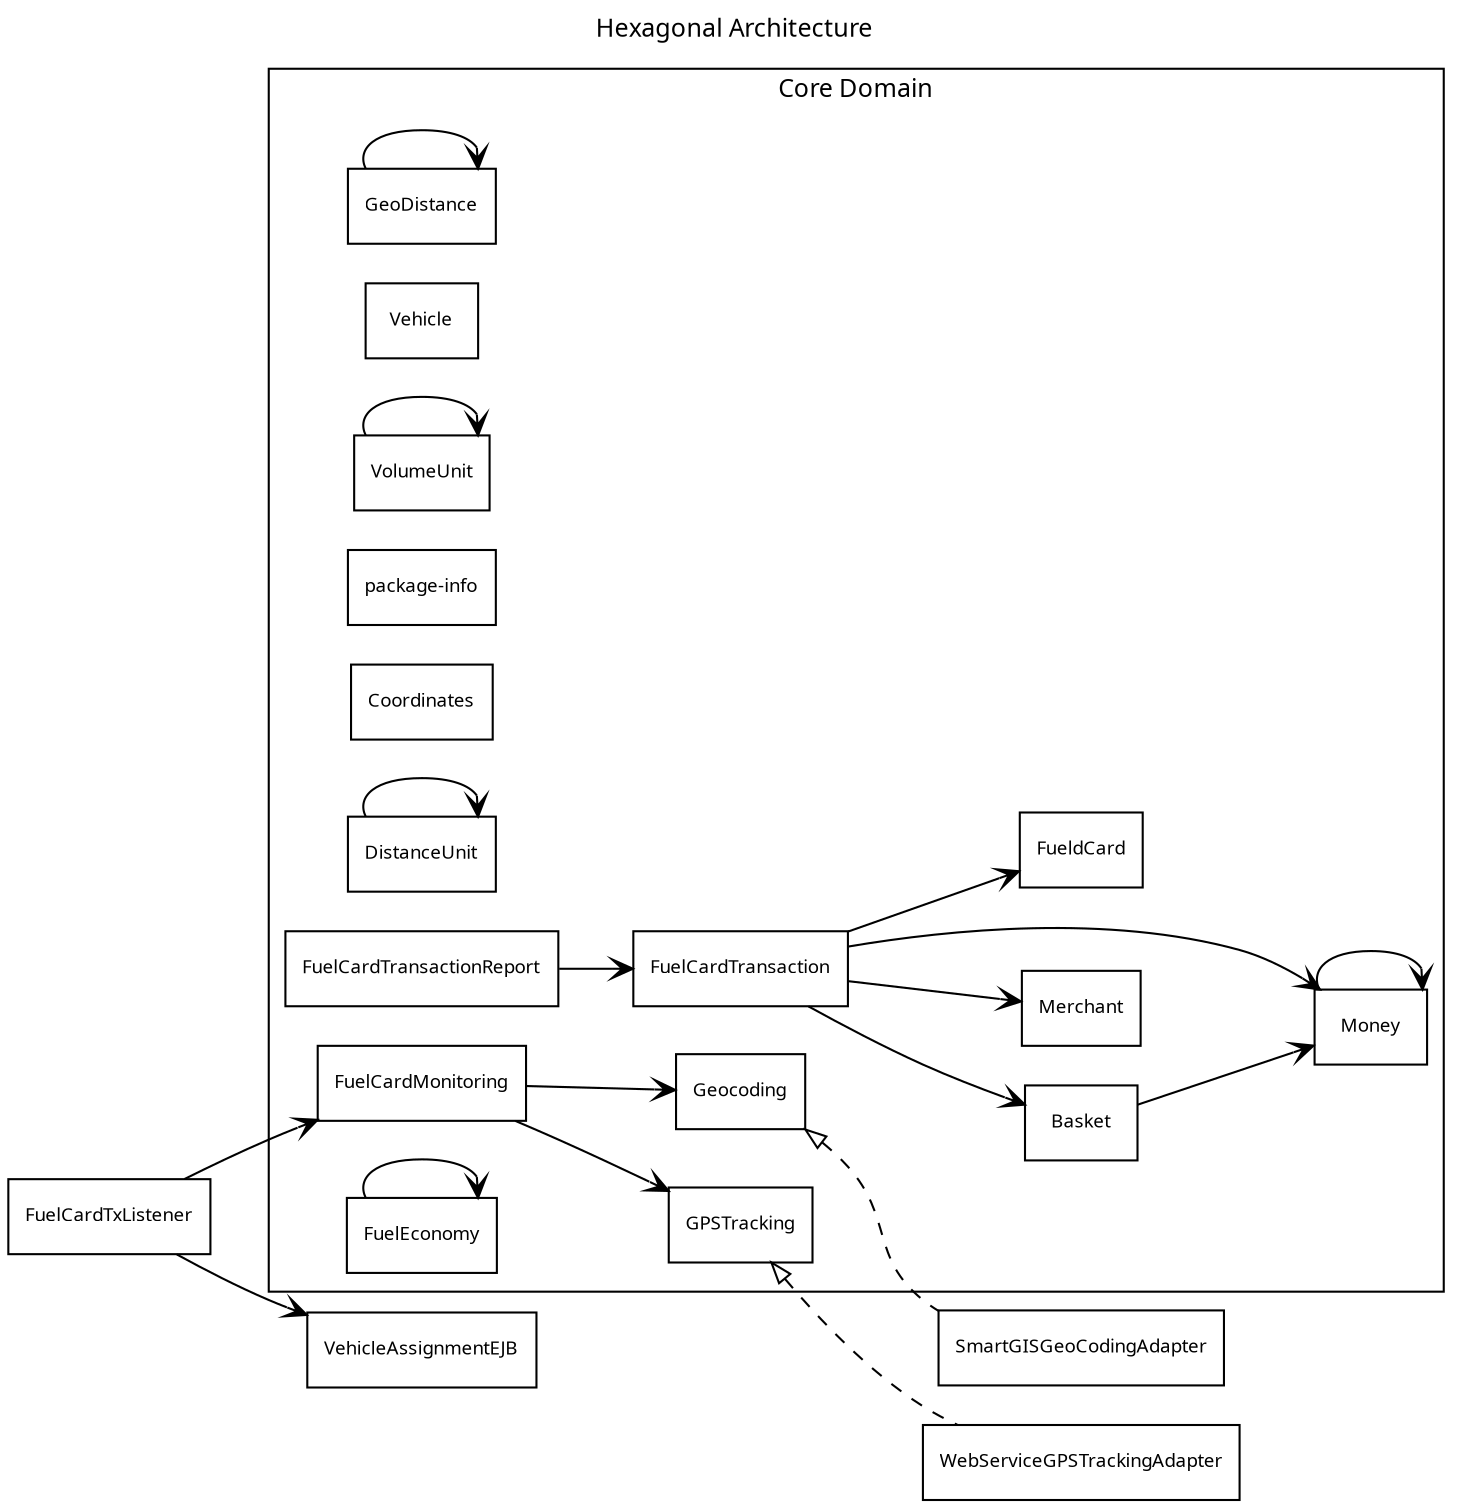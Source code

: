 # Class diagram Hexagonal Architecture
digraph G {
	graph [labelloc=top,label="Hexagonal Architecture",fontname="Verdana",fontsize=12,rankdir=LR];
	edge [fontname="Verdana",fontsize=9,labelfontname="Verdana",labelfontsize=9];
	node [fontname="Verdana",fontsize=9,shape=record];
subgraph cluster_c0 {
label = "Core Domain";
//Basket
	c1 [label="Basket"]
//GeoDistance
	c10 [label="GeoDistance"]
//Geocoding
	c11 [label="Geocoding"]
//Merchant
	c12 [label="Merchant"]
//Money
	c13 [label="Money"]
//Vehicle
	c14 [label="Vehicle"]
//VolumeUnit
	c15 [label="VolumeUnit"]
//package-info
	c16 [label="package-info"]
//Coordinates
	c2 [label="Coordinates"]
//DistanceUnit
	c3 [label="DistanceUnit"]
//FuelCardMonitoring
	c4 [label="FuelCardMonitoring"]
//FuelCardTransaction
	c5 [label="FuelCardTransaction"]
//FuelCardTransactionReport
	c6 [label="FuelCardTransactionReport"]
//FuelEconomy
	c7 [label="FuelEconomy"]
//FueldCard
	c8 [label="FueldCard"]
//GPSTracking
	c9 [label="GPSTracking"]
}
//FuelCardTxListener
	c17 [label="FuelCardTxListener"]
//SmartGISGeoCodingAdapter
	c18 [label="SmartGISGeoCodingAdapter"]
//VehicleAssignmentEJB
	c19 [label="VehicleAssignmentEJB"]
//WebServiceGPSTrackingAdapter
	c20 [label="WebServiceGPSTrackingAdapter"]
	// null
	c3 -> c3 [arrowhead=open];
	// null
	c7 -> c7 [arrowhead=open];
	// null
	c10 -> c10 [arrowhead=open];
	// null
	c13 -> c13 [arrowhead=open];
	// null
	c15 -> c15 [arrowhead=open];
	// null
	c6 -> c5 [arrowhead=open];
	// null
	c17 -> c19 [arrowhead=open];
	// null
	c4 -> c9 [arrowhead=open];
	// null
	c5 -> c8 [arrowhead=open];
	// null
	c11 -> c18 [dir=back,arrowtail=empty,style=dashed];
	// null
	c1 -> c13 [arrowhead=open];
	// null
	c4 -> c11 [arrowhead=open];
	// null
	c9 -> c20 [dir=back,arrowtail=empty,style=dashed];
	// null
	c5 -> c13 [arrowhead=open];
	// null
	c5 -> c12 [arrowhead=open];
	// null
	c17 -> c4 [arrowhead=open];
	// null
	c5 -> c1 [arrowhead=open];
}
